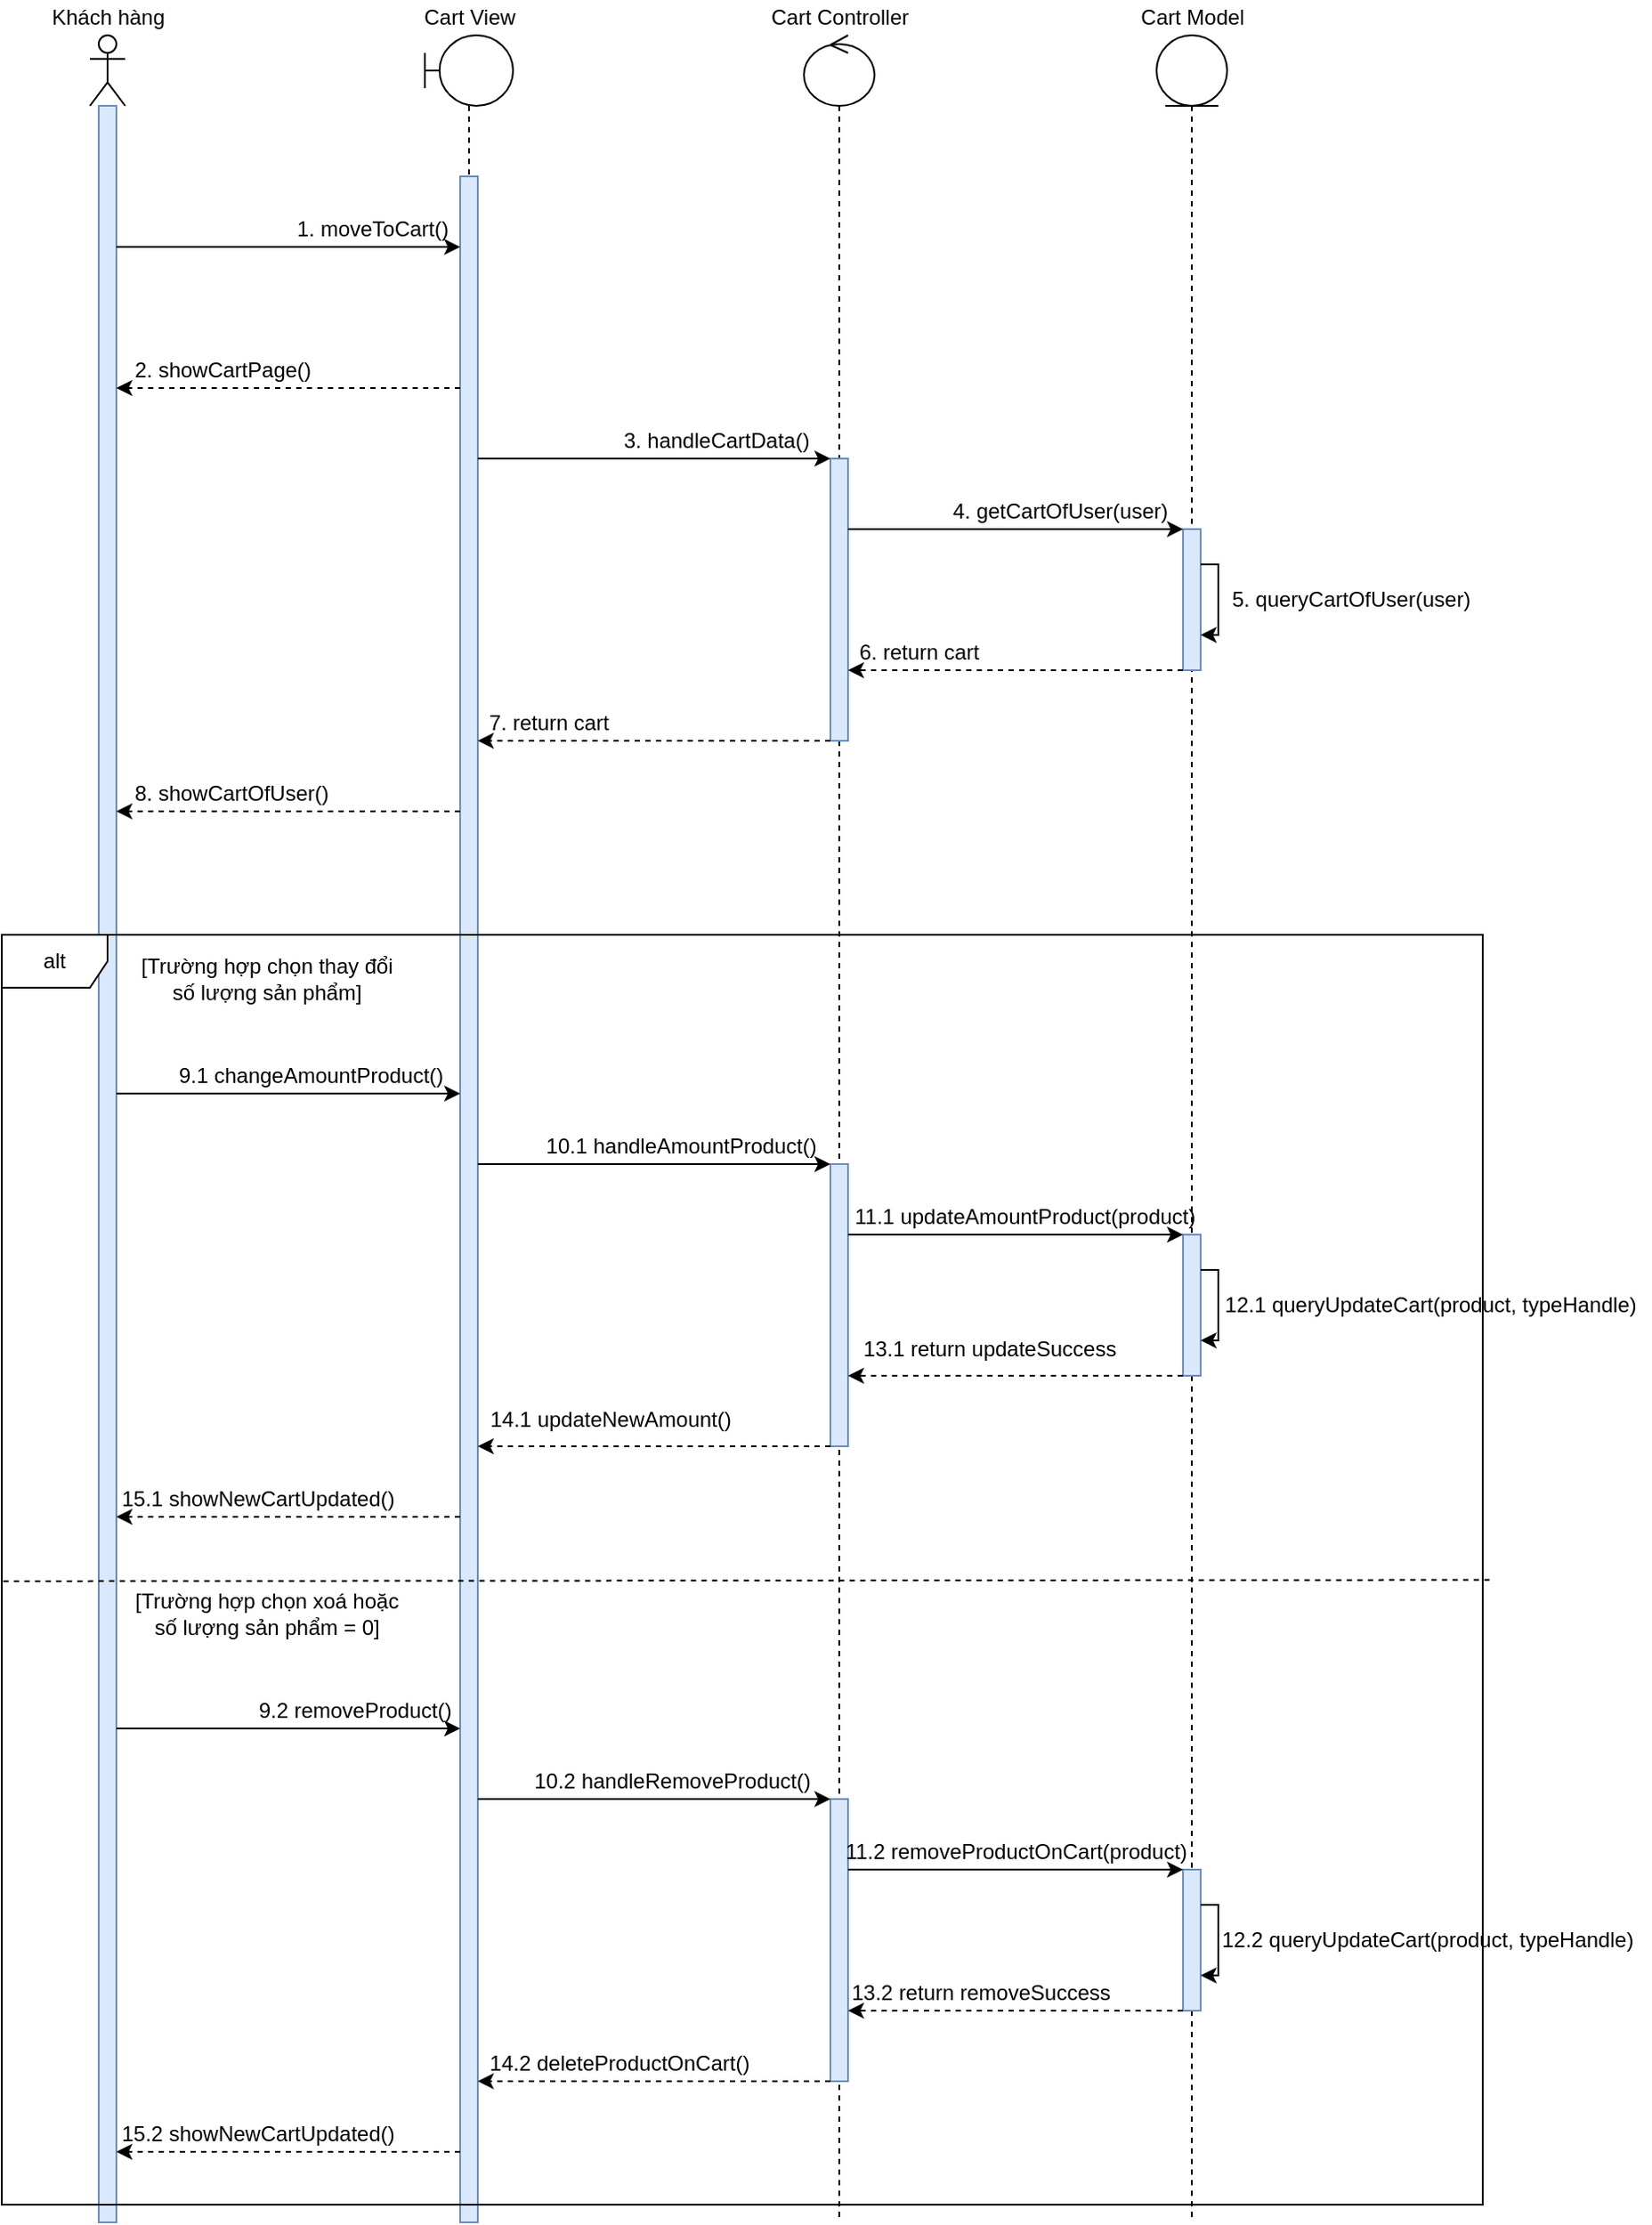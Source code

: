 <mxfile version="16.5.1" type="device"><diagram id="u0hKsZXPfIuquh2E1AJ1" name="Page-1"><mxGraphModel dx="1102" dy="905" grid="1" gridSize="10" guides="1" tooltips="1" connect="1" arrows="1" fold="1" page="1" pageScale="1" pageWidth="850" pageHeight="1100" math="0" shadow="0"><root><mxCell id="0"/><mxCell id="1" parent="0"/><mxCell id="pRtw61TDTWOGneY2pAEU-13" value="" style="shape=umlLifeline;participant=umlActor;perimeter=lifelinePerimeter;whiteSpace=wrap;html=1;container=1;collapsible=0;recursiveResize=0;verticalAlign=top;spacingTop=36;outlineConnect=0;" parent="1" vertex="1"><mxGeometry x="130" y="280" width="20" height="1240" as="geometry"/></mxCell><mxCell id="CpVCF31zYbKlBzF8CE9o-1" value="" style="html=1;points=[];perimeter=orthogonalPerimeter;fillColor=#dae8fc;strokeColor=#6c8ebf;" parent="pRtw61TDTWOGneY2pAEU-13" vertex="1"><mxGeometry x="5" y="40" width="10" height="1200" as="geometry"/></mxCell><mxCell id="pRtw61TDTWOGneY2pAEU-19" value="Khách hàng" style="text;html=1;align=center;verticalAlign=middle;resizable=0;points=[];autosize=1;strokeColor=none;fillColor=none;" parent="1" vertex="1"><mxGeometry x="100" y="260" width="80" height="20" as="geometry"/></mxCell><mxCell id="pRtw61TDTWOGneY2pAEU-20" value="" style="shape=umlLifeline;participant=umlBoundary;perimeter=lifelinePerimeter;whiteSpace=wrap;html=1;container=1;collapsible=0;recursiveResize=0;verticalAlign=top;spacingTop=36;outlineConnect=0;" parent="1" vertex="1"><mxGeometry x="320" y="280" width="50" height="1240" as="geometry"/></mxCell><mxCell id="CpVCF31zYbKlBzF8CE9o-2" value="" style="html=1;points=[];perimeter=orthogonalPerimeter;fillColor=#dae8fc;strokeColor=#6c8ebf;" parent="pRtw61TDTWOGneY2pAEU-20" vertex="1"><mxGeometry x="20" y="80" width="10" height="1160" as="geometry"/></mxCell><mxCell id="pRtw61TDTWOGneY2pAEU-22" value="" style="shape=umlLifeline;participant=umlControl;perimeter=lifelinePerimeter;whiteSpace=wrap;html=1;container=1;collapsible=0;recursiveResize=0;verticalAlign=top;spacingTop=36;outlineConnect=0;" parent="1" vertex="1"><mxGeometry x="535" y="280" width="40" height="1240" as="geometry"/></mxCell><mxCell id="CpVCF31zYbKlBzF8CE9o-12" value="" style="html=1;points=[];perimeter=orthogonalPerimeter;fillColor=#dae8fc;strokeColor=#6c8ebf;" parent="pRtw61TDTWOGneY2pAEU-22" vertex="1"><mxGeometry x="15" y="240" width="10" height="160" as="geometry"/></mxCell><mxCell id="CpVCF31zYbKlBzF8CE9o-51" value="" style="html=1;points=[];perimeter=orthogonalPerimeter;fillColor=#dae8fc;strokeColor=#6c8ebf;" parent="pRtw61TDTWOGneY2pAEU-22" vertex="1"><mxGeometry x="15" y="640" width="10" height="160" as="geometry"/></mxCell><mxCell id="CpVCF31zYbKlBzF8CE9o-86" value="" style="html=1;points=[];perimeter=orthogonalPerimeter;fillColor=#dae8fc;strokeColor=#6c8ebf;" parent="pRtw61TDTWOGneY2pAEU-22" vertex="1"><mxGeometry x="15" y="1000" width="10" height="160" as="geometry"/></mxCell><mxCell id="pRtw61TDTWOGneY2pAEU-23" value="Cart View" style="text;html=1;align=center;verticalAlign=middle;resizable=0;points=[];autosize=1;strokeColor=none;fillColor=none;" parent="1" vertex="1"><mxGeometry x="310" y="260" width="70" height="20" as="geometry"/></mxCell><mxCell id="pRtw61TDTWOGneY2pAEU-24" value="Cart Controller" style="text;html=1;align=center;verticalAlign=middle;resizable=0;points=[];autosize=1;strokeColor=none;fillColor=none;" parent="1" vertex="1"><mxGeometry x="510" y="260" width="90" height="20" as="geometry"/></mxCell><mxCell id="pRtw61TDTWOGneY2pAEU-40" value="" style="shape=umlLifeline;participant=umlEntity;perimeter=lifelinePerimeter;whiteSpace=wrap;html=1;container=1;collapsible=0;recursiveResize=0;verticalAlign=top;spacingTop=36;outlineConnect=0;" parent="1" vertex="1"><mxGeometry x="735" y="280" width="40" height="1240" as="geometry"/></mxCell><mxCell id="CpVCF31zYbKlBzF8CE9o-15" value="" style="html=1;points=[];perimeter=orthogonalPerimeter;fillColor=#dae8fc;strokeColor=#6c8ebf;" parent="pRtw61TDTWOGneY2pAEU-40" vertex="1"><mxGeometry x="15" y="280" width="10" height="80" as="geometry"/></mxCell><mxCell id="CpVCF31zYbKlBzF8CE9o-19" style="edgeStyle=orthogonalEdgeStyle;rounded=0;orthogonalLoop=1;jettySize=auto;html=1;" parent="pRtw61TDTWOGneY2pAEU-40" source="CpVCF31zYbKlBzF8CE9o-15" target="CpVCF31zYbKlBzF8CE9o-15" edge="1"><mxGeometry relative="1" as="geometry"><Array as="points"><mxPoint x="35" y="300"/></Array></mxGeometry></mxCell><mxCell id="CpVCF31zYbKlBzF8CE9o-55" value="" style="html=1;points=[];perimeter=orthogonalPerimeter;fillColor=#dae8fc;strokeColor=#6c8ebf;" parent="pRtw61TDTWOGneY2pAEU-40" vertex="1"><mxGeometry x="15" y="680" width="10" height="80" as="geometry"/></mxCell><mxCell id="CpVCF31zYbKlBzF8CE9o-58" style="edgeStyle=orthogonalEdgeStyle;rounded=0;orthogonalLoop=1;jettySize=auto;html=1;" parent="pRtw61TDTWOGneY2pAEU-40" source="CpVCF31zYbKlBzF8CE9o-55" target="CpVCF31zYbKlBzF8CE9o-55" edge="1"><mxGeometry relative="1" as="geometry"><Array as="points"><mxPoint x="35" y="700"/></Array></mxGeometry></mxCell><mxCell id="CpVCF31zYbKlBzF8CE9o-89" value="" style="html=1;points=[];perimeter=orthogonalPerimeter;fillColor=#dae8fc;strokeColor=#6c8ebf;" parent="pRtw61TDTWOGneY2pAEU-40" vertex="1"><mxGeometry x="15" y="1040" width="10" height="80" as="geometry"/></mxCell><mxCell id="CpVCF31zYbKlBzF8CE9o-92" style="edgeStyle=orthogonalEdgeStyle;rounded=0;orthogonalLoop=1;jettySize=auto;html=1;" parent="pRtw61TDTWOGneY2pAEU-40" source="CpVCF31zYbKlBzF8CE9o-89" target="CpVCF31zYbKlBzF8CE9o-89" edge="1"><mxGeometry relative="1" as="geometry"><Array as="points"><mxPoint x="35" y="1060"/></Array></mxGeometry></mxCell><mxCell id="pRtw61TDTWOGneY2pAEU-41" value="Cart Model" style="text;html=1;align=center;verticalAlign=middle;resizable=0;points=[];autosize=1;strokeColor=none;fillColor=none;" parent="1" vertex="1"><mxGeometry x="720" y="260" width="70" height="20" as="geometry"/></mxCell><mxCell id="CpVCF31zYbKlBzF8CE9o-3" style="edgeStyle=orthogonalEdgeStyle;rounded=0;orthogonalLoop=1;jettySize=auto;html=1;" parent="1" source="CpVCF31zYbKlBzF8CE9o-1" target="CpVCF31zYbKlBzF8CE9o-2" edge="1"><mxGeometry relative="1" as="geometry"><Array as="points"><mxPoint x="250" y="400"/><mxPoint x="250" y="400"/></Array></mxGeometry></mxCell><mxCell id="CpVCF31zYbKlBzF8CE9o-4" value="1. moveToCart()" style="text;html=1;align=center;verticalAlign=middle;resizable=0;points=[];autosize=1;strokeColor=none;fillColor=none;" parent="1" vertex="1"><mxGeometry x="240" y="380" width="100" height="20" as="geometry"/></mxCell><mxCell id="CpVCF31zYbKlBzF8CE9o-10" style="edgeStyle=orthogonalEdgeStyle;rounded=0;orthogonalLoop=1;jettySize=auto;html=1;dashed=1;" parent="1" source="CpVCF31zYbKlBzF8CE9o-2" target="CpVCF31zYbKlBzF8CE9o-1" edge="1"><mxGeometry relative="1" as="geometry"><mxPoint x="350" y="570" as="sourcePoint"/><mxPoint x="155" y="570" as="targetPoint"/><Array as="points"><mxPoint x="240" y="480"/><mxPoint x="240" y="480"/></Array></mxGeometry></mxCell><mxCell id="CpVCF31zYbKlBzF8CE9o-11" value="2. showCartPage()" style="text;html=1;align=center;verticalAlign=middle;resizable=0;points=[];autosize=1;strokeColor=none;fillColor=none;" parent="1" vertex="1"><mxGeometry x="145" y="460" width="120" height="20" as="geometry"/></mxCell><mxCell id="CpVCF31zYbKlBzF8CE9o-13" style="edgeStyle=orthogonalEdgeStyle;rounded=0;orthogonalLoop=1;jettySize=auto;html=1;" parent="1" source="CpVCF31zYbKlBzF8CE9o-2" target="CpVCF31zYbKlBzF8CE9o-12" edge="1"><mxGeometry relative="1" as="geometry"><Array as="points"><mxPoint x="410" y="520"/><mxPoint x="410" y="520"/></Array></mxGeometry></mxCell><mxCell id="CpVCF31zYbKlBzF8CE9o-14" value="3. handleCartData()" style="text;html=1;align=center;verticalAlign=middle;resizable=0;points=[];autosize=1;strokeColor=none;fillColor=none;" parent="1" vertex="1"><mxGeometry x="425" y="500" width="120" height="20" as="geometry"/></mxCell><mxCell id="CpVCF31zYbKlBzF8CE9o-16" style="edgeStyle=orthogonalEdgeStyle;rounded=0;orthogonalLoop=1;jettySize=auto;html=1;" parent="1" source="CpVCF31zYbKlBzF8CE9o-12" target="CpVCF31zYbKlBzF8CE9o-15" edge="1"><mxGeometry relative="1" as="geometry"><Array as="points"><mxPoint x="610" y="560"/><mxPoint x="610" y="560"/></Array></mxGeometry></mxCell><mxCell id="CpVCF31zYbKlBzF8CE9o-17" value="4. getCartOfUser(user)" style="text;html=1;align=center;verticalAlign=middle;resizable=0;points=[];autosize=1;strokeColor=none;fillColor=none;" parent="1" vertex="1"><mxGeometry x="610" y="540" width="140" height="20" as="geometry"/></mxCell><mxCell id="CpVCF31zYbKlBzF8CE9o-20" value="5. queryCartOfUser(user)" style="text;html=1;align=center;verticalAlign=middle;resizable=0;points=[];autosize=1;strokeColor=none;fillColor=none;" parent="1" vertex="1"><mxGeometry x="770" y="590" width="150" height="20" as="geometry"/></mxCell><mxCell id="CpVCF31zYbKlBzF8CE9o-21" style="edgeStyle=orthogonalEdgeStyle;rounded=0;orthogonalLoop=1;jettySize=auto;html=1;dashed=1;" parent="1" source="CpVCF31zYbKlBzF8CE9o-15" target="CpVCF31zYbKlBzF8CE9o-12" edge="1"><mxGeometry relative="1" as="geometry"><Array as="points"><mxPoint x="660" y="640"/><mxPoint x="660" y="640"/></Array></mxGeometry></mxCell><mxCell id="CpVCF31zYbKlBzF8CE9o-22" value="6. return cart" style="text;html=1;align=center;verticalAlign=middle;resizable=0;points=[];autosize=1;strokeColor=none;fillColor=none;" parent="1" vertex="1"><mxGeometry x="560" y="620" width="80" height="20" as="geometry"/></mxCell><mxCell id="CpVCF31zYbKlBzF8CE9o-32" style="edgeStyle=orthogonalEdgeStyle;rounded=0;orthogonalLoop=1;jettySize=auto;html=1;dashed=1;" parent="1" source="CpVCF31zYbKlBzF8CE9o-2" target="CpVCF31zYbKlBzF8CE9o-1" edge="1"><mxGeometry relative="1" as="geometry"><Array as="points"><mxPoint x="250" y="720"/><mxPoint x="250" y="720"/></Array></mxGeometry></mxCell><mxCell id="CpVCF31zYbKlBzF8CE9o-33" value="8. showCartOfUser()" style="text;html=1;align=center;verticalAlign=middle;resizable=0;points=[];autosize=1;strokeColor=none;fillColor=none;" parent="1" vertex="1"><mxGeometry x="145" y="700" width="130" height="20" as="geometry"/></mxCell><mxCell id="CpVCF31zYbKlBzF8CE9o-43" style="edgeStyle=orthogonalEdgeStyle;rounded=0;orthogonalLoop=1;jettySize=auto;html=1;dashed=1;" parent="1" source="CpVCF31zYbKlBzF8CE9o-12" target="CpVCF31zYbKlBzF8CE9o-2" edge="1"><mxGeometry relative="1" as="geometry"><Array as="points"><mxPoint x="440" y="680"/><mxPoint x="440" y="680"/></Array></mxGeometry></mxCell><mxCell id="CpVCF31zYbKlBzF8CE9o-44" value="7. return cart" style="text;html=1;align=center;verticalAlign=middle;resizable=0;points=[];autosize=1;strokeColor=none;fillColor=none;" parent="1" vertex="1"><mxGeometry x="350" y="660" width="80" height="20" as="geometry"/></mxCell><mxCell id="CpVCF31zYbKlBzF8CE9o-49" style="edgeStyle=orthogonalEdgeStyle;rounded=0;orthogonalLoop=1;jettySize=auto;html=1;" parent="1" edge="1"><mxGeometry relative="1" as="geometry"><mxPoint x="145" y="880" as="sourcePoint"/><mxPoint x="340" y="880" as="targetPoint"/><Array as="points"><mxPoint x="210" y="880"/><mxPoint x="210" y="880"/></Array></mxGeometry></mxCell><mxCell id="CpVCF31zYbKlBzF8CE9o-50" value="9.1 changeAmountProduct()" style="text;html=1;align=center;verticalAlign=middle;resizable=0;points=[];autosize=1;strokeColor=none;fillColor=none;" parent="1" vertex="1"><mxGeometry x="170" y="860" width="170" height="20" as="geometry"/></mxCell><mxCell id="CpVCF31zYbKlBzF8CE9o-52" style="edgeStyle=orthogonalEdgeStyle;rounded=0;orthogonalLoop=1;jettySize=auto;html=1;" parent="1" target="CpVCF31zYbKlBzF8CE9o-51" edge="1"><mxGeometry relative="1" as="geometry"><mxPoint x="350" y="920" as="sourcePoint"/><Array as="points"><mxPoint x="470" y="920"/><mxPoint x="470" y="920"/></Array></mxGeometry></mxCell><mxCell id="CpVCF31zYbKlBzF8CE9o-53" value="10.1 handleAmountProduct()" style="text;html=1;align=center;verticalAlign=middle;resizable=0;points=[];autosize=1;strokeColor=none;fillColor=none;" parent="1" vertex="1"><mxGeometry x="380" y="900" width="170" height="20" as="geometry"/></mxCell><mxCell id="CpVCF31zYbKlBzF8CE9o-56" style="edgeStyle=orthogonalEdgeStyle;rounded=0;orthogonalLoop=1;jettySize=auto;html=1;" parent="1" source="CpVCF31zYbKlBzF8CE9o-51" target="CpVCF31zYbKlBzF8CE9o-55" edge="1"><mxGeometry relative="1" as="geometry"><Array as="points"><mxPoint x="610" y="960"/><mxPoint x="610" y="960"/></Array></mxGeometry></mxCell><mxCell id="CpVCF31zYbKlBzF8CE9o-57" value="11.1 updateAmountProduct(product)" style="text;html=1;align=center;verticalAlign=middle;resizable=0;points=[];autosize=1;strokeColor=none;fillColor=none;" parent="1" vertex="1"><mxGeometry x="555" y="940" width="210" height="20" as="geometry"/></mxCell><mxCell id="CpVCF31zYbKlBzF8CE9o-59" value="12.1 queryUpdateCart(product, typeHandle)" style="text;html=1;align=center;verticalAlign=middle;resizable=0;points=[];autosize=1;strokeColor=none;fillColor=none;" parent="1" vertex="1"><mxGeometry x="765" y="990" width="250" height="20" as="geometry"/></mxCell><mxCell id="CpVCF31zYbKlBzF8CE9o-60" style="edgeStyle=orthogonalEdgeStyle;rounded=0;orthogonalLoop=1;jettySize=auto;html=1;dashed=1;" parent="1" source="CpVCF31zYbKlBzF8CE9o-55" target="CpVCF31zYbKlBzF8CE9o-51" edge="1"><mxGeometry relative="1" as="geometry"><Array as="points"><mxPoint x="700" y="1040"/><mxPoint x="700" y="1040"/></Array></mxGeometry></mxCell><mxCell id="CpVCF31zYbKlBzF8CE9o-61" value="13.1 return updateSuccess" style="text;html=1;align=center;verticalAlign=middle;resizable=0;points=[];autosize=1;strokeColor=none;fillColor=none;" parent="1" vertex="1"><mxGeometry x="560" y="1015" width="160" height="20" as="geometry"/></mxCell><mxCell id="CpVCF31zYbKlBzF8CE9o-62" style="edgeStyle=orthogonalEdgeStyle;rounded=0;orthogonalLoop=1;jettySize=auto;html=1;dashed=1;" parent="1" source="CpVCF31zYbKlBzF8CE9o-51" edge="1"><mxGeometry relative="1" as="geometry"><mxPoint x="350" y="1080" as="targetPoint"/><Array as="points"><mxPoint x="400" y="1080"/><mxPoint x="400" y="1080"/></Array></mxGeometry></mxCell><mxCell id="CpVCF31zYbKlBzF8CE9o-63" value="14.1 updateNewAmount()" style="text;html=1;align=center;verticalAlign=middle;resizable=0;points=[];autosize=1;strokeColor=none;fillColor=none;" parent="1" vertex="1"><mxGeometry x="350" y="1055" width="150" height="20" as="geometry"/></mxCell><mxCell id="CpVCF31zYbKlBzF8CE9o-64" style="edgeStyle=orthogonalEdgeStyle;rounded=0;orthogonalLoop=1;jettySize=auto;html=1;dashed=1;" parent="1" edge="1"><mxGeometry relative="1" as="geometry"><mxPoint x="340" y="1120" as="sourcePoint"/><mxPoint x="145" y="1120" as="targetPoint"/><Array as="points"><mxPoint x="240" y="1120"/><mxPoint x="240" y="1120"/></Array></mxGeometry></mxCell><mxCell id="CpVCF31zYbKlBzF8CE9o-82" value="[Trường hợp chọn thay đổi &lt;br&gt;số lượng sản phẩm]" style="text;html=1;align=center;verticalAlign=middle;resizable=0;points=[];autosize=1;strokeColor=none;fillColor=none;" parent="1" vertex="1"><mxGeometry x="150" y="800" width="160" height="30" as="geometry"/></mxCell><mxCell id="CpVCF31zYbKlBzF8CE9o-83" style="edgeStyle=orthogonalEdgeStyle;rounded=0;orthogonalLoop=1;jettySize=auto;html=1;" parent="1" source="CpVCF31zYbKlBzF8CE9o-1" target="CpVCF31zYbKlBzF8CE9o-2" edge="1"><mxGeometry relative="1" as="geometry"><Array as="points"><mxPoint x="250" y="1240"/><mxPoint x="250" y="1240"/></Array></mxGeometry></mxCell><mxCell id="CpVCF31zYbKlBzF8CE9o-84" value="[Trường hợp chọn xoá hoặc&lt;br&gt;số lượng sản phẩm = 0]" style="text;html=1;align=center;verticalAlign=middle;resizable=0;points=[];autosize=1;strokeColor=none;fillColor=none;" parent="1" vertex="1"><mxGeometry x="150" y="1160" width="160" height="30" as="geometry"/></mxCell><mxCell id="CpVCF31zYbKlBzF8CE9o-85" value="9.2 removeProduct()" style="text;html=1;align=center;verticalAlign=middle;resizable=0;points=[];autosize=1;strokeColor=none;fillColor=none;" parent="1" vertex="1"><mxGeometry x="220" y="1220" width="120" height="20" as="geometry"/></mxCell><mxCell id="CpVCF31zYbKlBzF8CE9o-87" style="edgeStyle=orthogonalEdgeStyle;rounded=0;orthogonalLoop=1;jettySize=auto;html=1;" parent="1" source="CpVCF31zYbKlBzF8CE9o-2" target="CpVCF31zYbKlBzF8CE9o-86" edge="1"><mxGeometry relative="1" as="geometry"><Array as="points"><mxPoint x="520" y="1280"/><mxPoint x="520" y="1280"/></Array></mxGeometry></mxCell><mxCell id="CpVCF31zYbKlBzF8CE9o-88" value="10.2 handleRemoveProduct()" style="text;html=1;align=center;verticalAlign=middle;resizable=0;points=[];autosize=1;strokeColor=none;fillColor=none;" parent="1" vertex="1"><mxGeometry x="375" y="1260" width="170" height="20" as="geometry"/></mxCell><mxCell id="CpVCF31zYbKlBzF8CE9o-90" style="edgeStyle=orthogonalEdgeStyle;rounded=0;orthogonalLoop=1;jettySize=auto;html=1;" parent="1" source="CpVCF31zYbKlBzF8CE9o-86" target="CpVCF31zYbKlBzF8CE9o-89" edge="1"><mxGeometry relative="1" as="geometry"><Array as="points"><mxPoint x="660" y="1320"/><mxPoint x="660" y="1320"/></Array></mxGeometry></mxCell><mxCell id="CpVCF31zYbKlBzF8CE9o-91" value="11.2 removeProductOnCart(product)" style="text;html=1;align=center;verticalAlign=middle;resizable=0;points=[];autosize=1;strokeColor=none;fillColor=none;" parent="1" vertex="1"><mxGeometry x="550" y="1300" width="210" height="20" as="geometry"/></mxCell><mxCell id="CpVCF31zYbKlBzF8CE9o-93" value="12.2 queryUpdateCart(product, typeHandle)&amp;nbsp;" style="text;html=1;align=center;verticalAlign=middle;resizable=0;points=[];autosize=1;strokeColor=none;fillColor=none;" parent="1" vertex="1"><mxGeometry x="765" y="1350" width="250" height="20" as="geometry"/></mxCell><mxCell id="CpVCF31zYbKlBzF8CE9o-94" style="edgeStyle=orthogonalEdgeStyle;rounded=0;orthogonalLoop=1;jettySize=auto;html=1;dashed=1;" parent="1" source="CpVCF31zYbKlBzF8CE9o-89" target="CpVCF31zYbKlBzF8CE9o-86" edge="1"><mxGeometry relative="1" as="geometry"><Array as="points"><mxPoint x="650" y="1400"/><mxPoint x="650" y="1400"/></Array></mxGeometry></mxCell><mxCell id="CpVCF31zYbKlBzF8CE9o-95" value="13.2 return removeSuccess" style="text;html=1;align=center;verticalAlign=middle;resizable=0;points=[];autosize=1;strokeColor=none;fillColor=none;" parent="1" vertex="1"><mxGeometry x="555" y="1380" width="160" height="20" as="geometry"/></mxCell><mxCell id="CpVCF31zYbKlBzF8CE9o-97" style="edgeStyle=orthogonalEdgeStyle;rounded=0;orthogonalLoop=1;jettySize=auto;html=1;dashed=1;" parent="1" source="CpVCF31zYbKlBzF8CE9o-86" target="CpVCF31zYbKlBzF8CE9o-2" edge="1"><mxGeometry relative="1" as="geometry"><Array as="points"><mxPoint x="460" y="1440"/><mxPoint x="460" y="1440"/></Array></mxGeometry></mxCell><mxCell id="CpVCF31zYbKlBzF8CE9o-98" value="14.2 deleteProductOnCart()" style="text;html=1;align=center;verticalAlign=middle;resizable=0;points=[];autosize=1;strokeColor=none;fillColor=none;" parent="1" vertex="1"><mxGeometry x="350" y="1420" width="160" height="20" as="geometry"/></mxCell><mxCell id="CpVCF31zYbKlBzF8CE9o-99" style="edgeStyle=orthogonalEdgeStyle;rounded=0;orthogonalLoop=1;jettySize=auto;html=1;dashed=1;" parent="1" source="CpVCF31zYbKlBzF8CE9o-2" target="CpVCF31zYbKlBzF8CE9o-1" edge="1"><mxGeometry relative="1" as="geometry"><Array as="points"><mxPoint x="270" y="1480"/><mxPoint x="270" y="1480"/></Array></mxGeometry></mxCell><mxCell id="CpVCF31zYbKlBzF8CE9o-65" value="15.1 showNewCartUpdated()" style="text;html=1;align=center;verticalAlign=middle;resizable=0;points=[];autosize=1;strokeColor=none;fillColor=none;" parent="1" vertex="1"><mxGeometry x="140" y="1100" width="170" height="20" as="geometry"/></mxCell><mxCell id="CpVCF31zYbKlBzF8CE9o-100" value="15.2 showNewCartUpdated()" style="text;html=1;align=center;verticalAlign=middle;resizable=0;points=[];autosize=1;strokeColor=none;fillColor=none;" parent="1" vertex="1"><mxGeometry x="140" y="1460" width="170" height="20" as="geometry"/></mxCell><mxCell id="hcCqjWaFRLWgxqdf4-2e-1" value="alt" style="shape=umlFrame;whiteSpace=wrap;html=1;" parent="1" vertex="1"><mxGeometry x="80" y="790" width="840" height="720" as="geometry"/></mxCell><mxCell id="hcCqjWaFRLWgxqdf4-2e-2" value="" style="endArrow=none;dashed=1;html=1;rounded=0;exitX=0.001;exitY=0.509;exitDx=0;exitDy=0;exitPerimeter=0;entryX=1.005;entryY=0.508;entryDx=0;entryDy=0;entryPerimeter=0;" parent="1" source="hcCqjWaFRLWgxqdf4-2e-1" target="hcCqjWaFRLWgxqdf4-2e-1" edge="1"><mxGeometry width="50" height="50" relative="1" as="geometry"><mxPoint x="500" y="1180" as="sourcePoint"/><mxPoint x="550" y="1130" as="targetPoint"/></mxGeometry></mxCell></root></mxGraphModel></diagram></mxfile>
